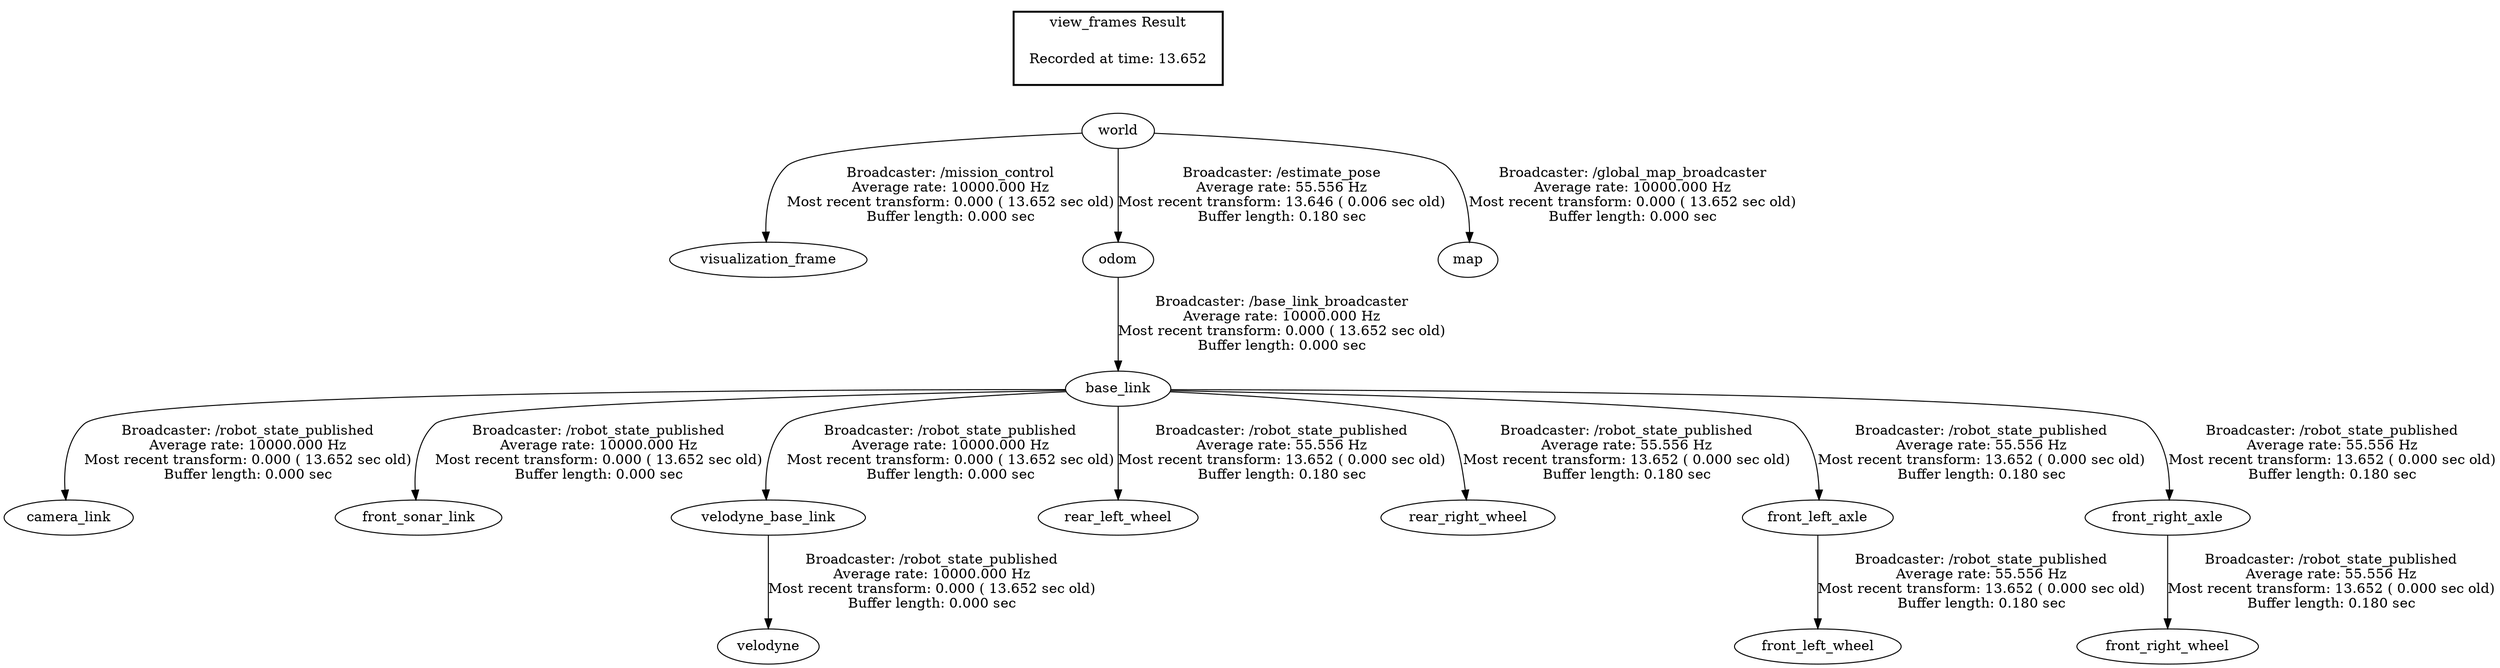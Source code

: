 digraph G {
"world" -> "visualization_frame"[label="Broadcaster: /mission_control\nAverage rate: 10000.000 Hz\nMost recent transform: 0.000 ( 13.652 sec old)\nBuffer length: 0.000 sec\n"];
"odom" -> "base_link"[label="Broadcaster: /base_link_broadcaster\nAverage rate: 10000.000 Hz\nMost recent transform: 0.000 ( 13.652 sec old)\nBuffer length: 0.000 sec\n"];
"world" -> "odom"[label="Broadcaster: /estimate_pose\nAverage rate: 55.556 Hz\nMost recent transform: 13.646 ( 0.006 sec old)\nBuffer length: 0.180 sec\n"];
"base_link" -> "camera_link"[label="Broadcaster: /robot_state_published\nAverage rate: 10000.000 Hz\nMost recent transform: 0.000 ( 13.652 sec old)\nBuffer length: 0.000 sec\n"];
"base_link" -> "front_sonar_link"[label="Broadcaster: /robot_state_published\nAverage rate: 10000.000 Hz\nMost recent transform: 0.000 ( 13.652 sec old)\nBuffer length: 0.000 sec\n"];
"base_link" -> "velodyne_base_link"[label="Broadcaster: /robot_state_published\nAverage rate: 10000.000 Hz\nMost recent transform: 0.000 ( 13.652 sec old)\nBuffer length: 0.000 sec\n"];
"velodyne_base_link" -> "velodyne"[label="Broadcaster: /robot_state_published\nAverage rate: 10000.000 Hz\nMost recent transform: 0.000 ( 13.652 sec old)\nBuffer length: 0.000 sec\n"];
"world" -> "map"[label="Broadcaster: /global_map_broadcaster\nAverage rate: 10000.000 Hz\nMost recent transform: 0.000 ( 13.652 sec old)\nBuffer length: 0.000 sec\n"];
"base_link" -> "rear_left_wheel"[label="Broadcaster: /robot_state_published\nAverage rate: 55.556 Hz\nMost recent transform: 13.652 ( 0.000 sec old)\nBuffer length: 0.180 sec\n"];
"base_link" -> "rear_right_wheel"[label="Broadcaster: /robot_state_published\nAverage rate: 55.556 Hz\nMost recent transform: 13.652 ( 0.000 sec old)\nBuffer length: 0.180 sec\n"];
"base_link" -> "front_left_axle"[label="Broadcaster: /robot_state_published\nAverage rate: 55.556 Hz\nMost recent transform: 13.652 ( 0.000 sec old)\nBuffer length: 0.180 sec\n"];
"front_left_axle" -> "front_left_wheel"[label="Broadcaster: /robot_state_published\nAverage rate: 55.556 Hz\nMost recent transform: 13.652 ( 0.000 sec old)\nBuffer length: 0.180 sec\n"];
"base_link" -> "front_right_axle"[label="Broadcaster: /robot_state_published\nAverage rate: 55.556 Hz\nMost recent transform: 13.652 ( 0.000 sec old)\nBuffer length: 0.180 sec\n"];
"front_right_axle" -> "front_right_wheel"[label="Broadcaster: /robot_state_published\nAverage rate: 55.556 Hz\nMost recent transform: 13.652 ( 0.000 sec old)\nBuffer length: 0.180 sec\n"];
edge [style=invis];
 subgraph cluster_legend { style=bold; color=black; label ="view_frames Result";
"Recorded at time: 13.652"[ shape=plaintext ] ;
 }->"world";
}